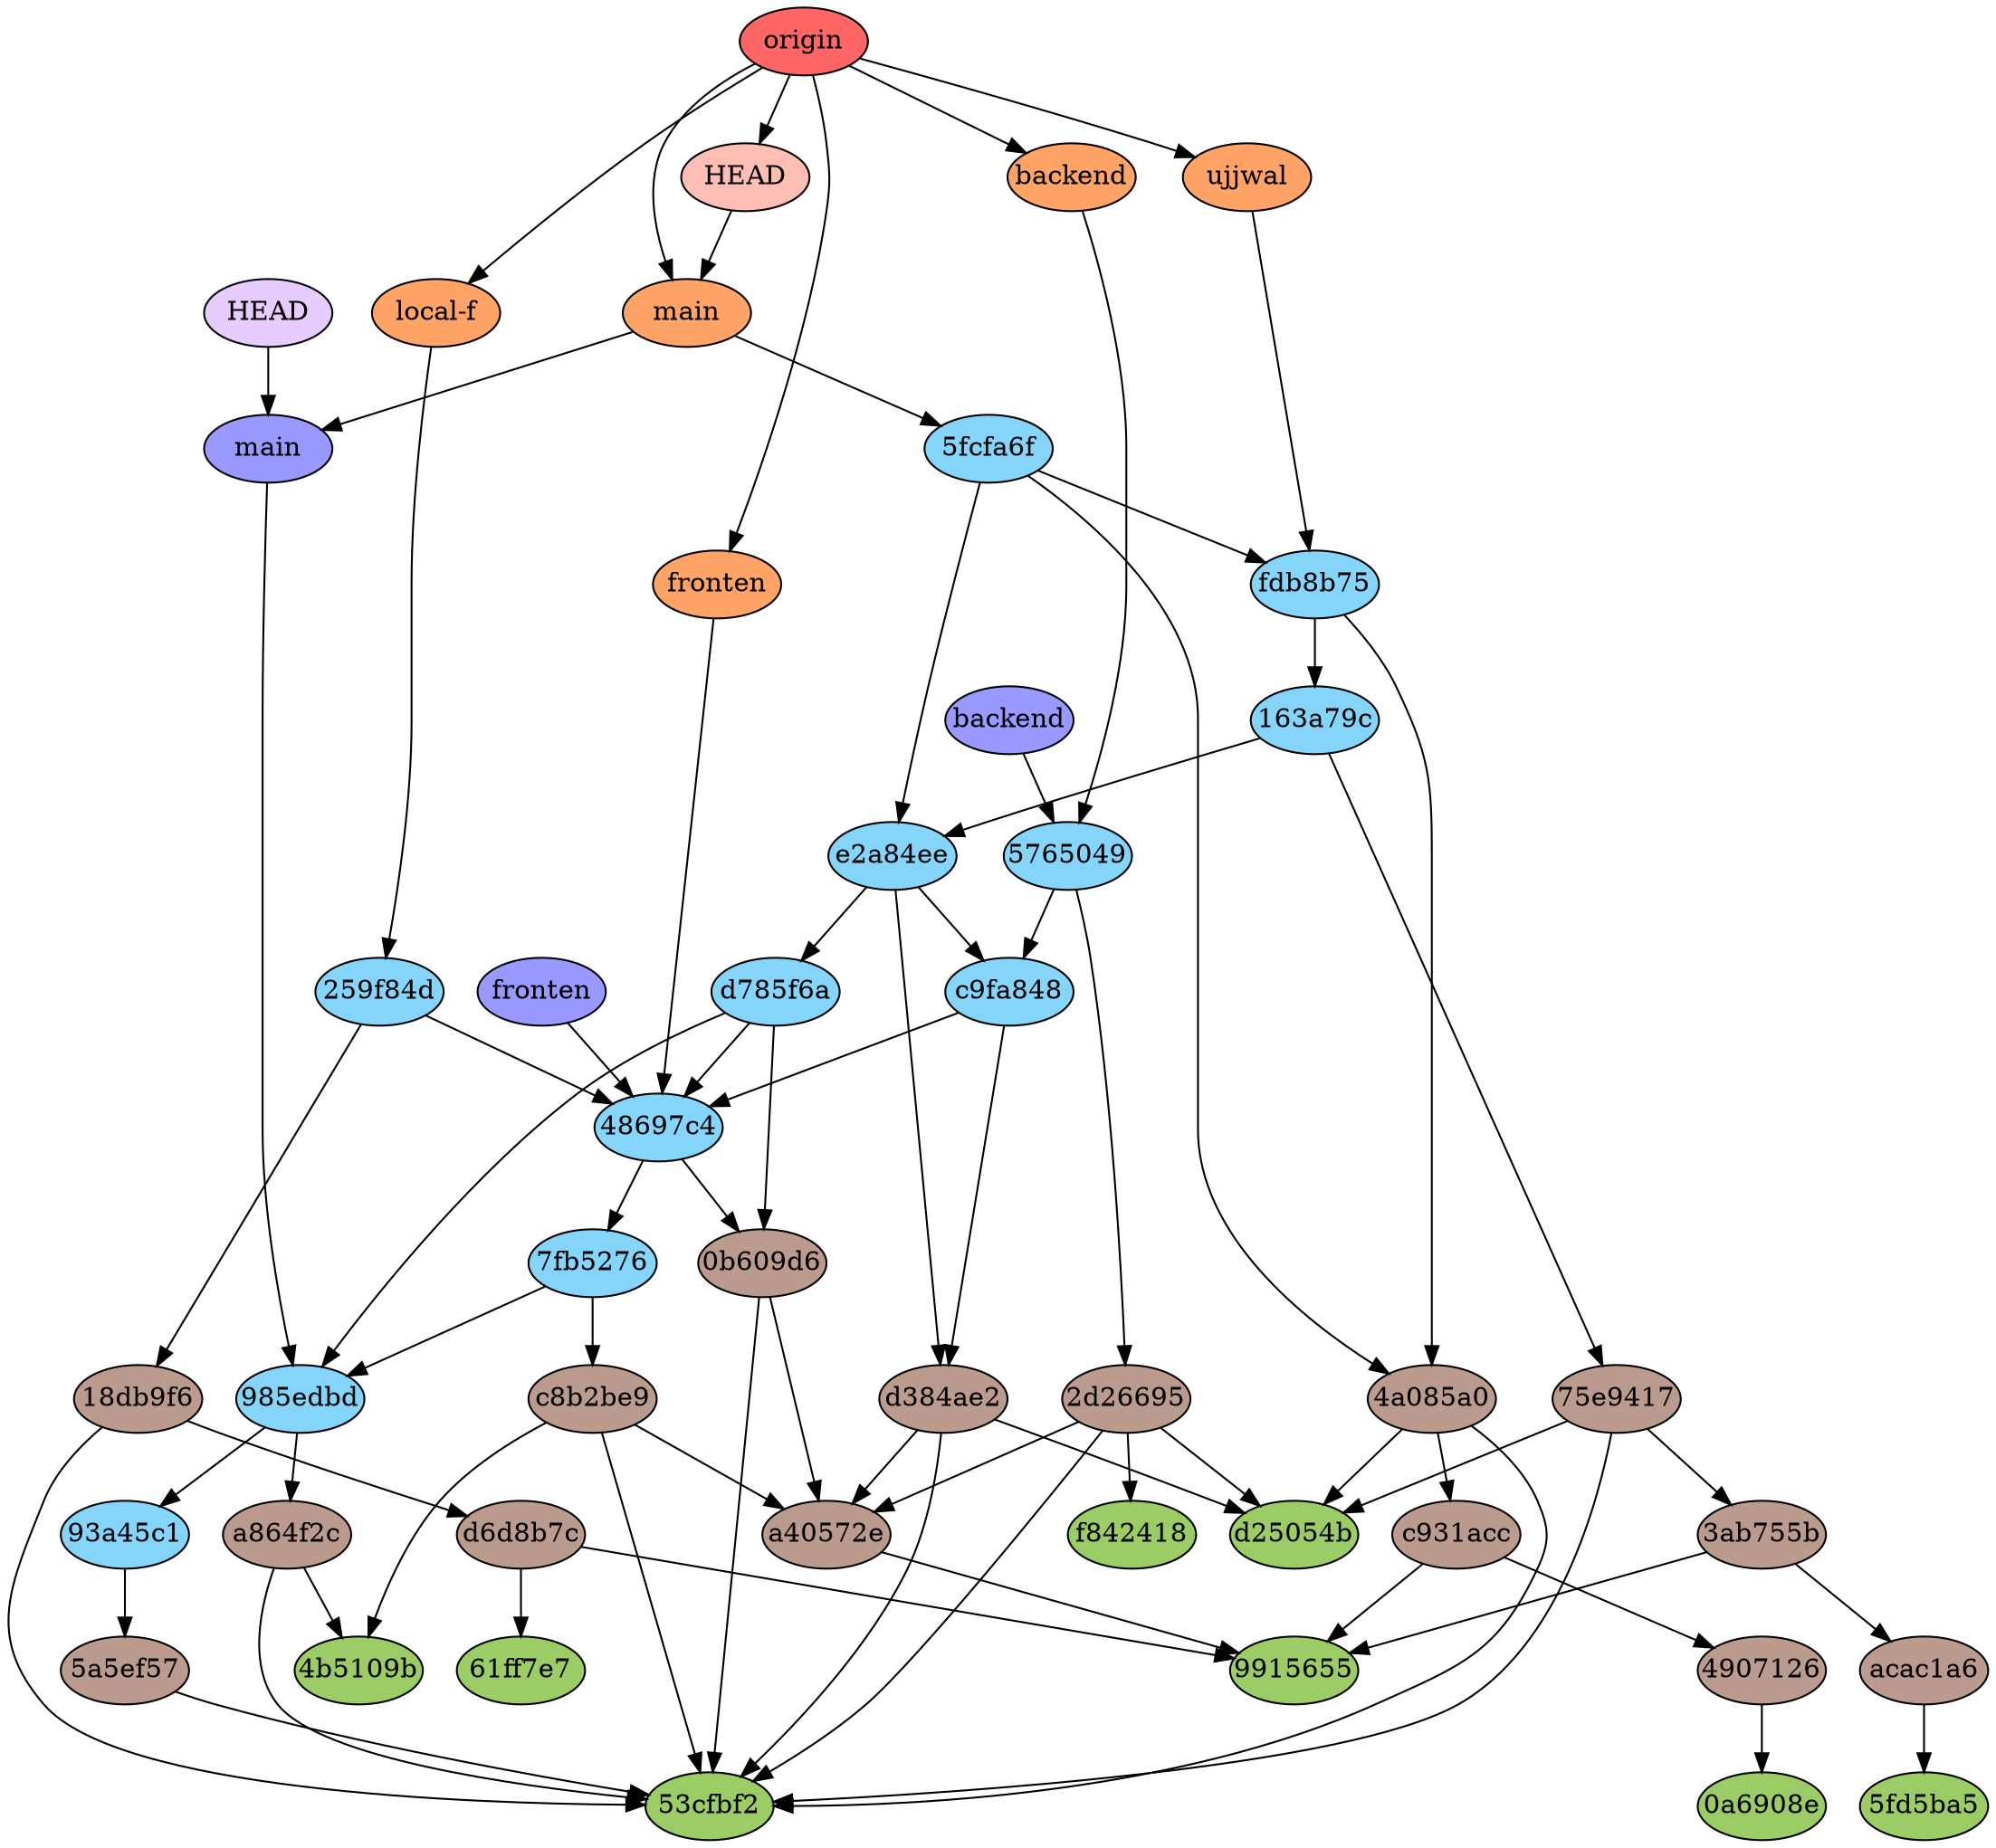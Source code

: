 digraph auto {
	graph [bgcolor=transparent]
	node [fixedsize=true style=filled width=0.95]
	"0a6908ecca68ef4f24ddb29286e2907a91732c24" [label="0a6908e" fillcolor="#9ccc66"]
	"4b5109bf6c35639b27fac9b3296e36b2dbbd22fc" [label="4b5109b" fillcolor="#9ccc66"]
	"53cfbf2c34672756060c23d980da7206b64aa4ff" [label="53cfbf2" fillcolor="#9ccc66"]
	"5fd5ba5656b8380cd388a8999fbdf62630825087" [label="5fd5ba5" fillcolor="#9ccc66"]
	"61ff7e7532006e167bf97e361e400b5fa59a1d08" [label="61ff7e7" fillcolor="#9ccc66"]
	"9915655179180e6c6ef42403d303025422b6b695" [label=9915655 fillcolor="#9ccc66"]
	d25054bb229eef007efb8f3926f9dbdb8abad77c [label=d25054b fillcolor="#9ccc66"]
	f842418bf777d322b7c6338a86f7686568a85a74 [label=f842418 fillcolor="#9ccc66"]
	"0b609d67ca3472c88d5e1183b8a0be6f942fd068" [label="0b609d6" fillcolor="#bc9b8f"]
	"0b609d67ca3472c88d5e1183b8a0be6f942fd068" -> "53cfbf2c34672756060c23d980da7206b64aa4ff"
	"0b609d67ca3472c88d5e1183b8a0be6f942fd068" -> a40572e1e0da5ff7707c486a9e0f43171e4f269c
	"18db9f6d4c1a37518293ff2432b62a73ca0a0b1a" [label="18db9f6" fillcolor="#bc9b8f"]
	"18db9f6d4c1a37518293ff2432b62a73ca0a0b1a" -> "53cfbf2c34672756060c23d980da7206b64aa4ff"
	"18db9f6d4c1a37518293ff2432b62a73ca0a0b1a" -> d6d8b7ce1a565e2e689024e77038bfd559511742
	"2d266957cfdf5989e69b1b1665c2ee2f80ea5aab" [label="2d26695" fillcolor="#bc9b8f"]
	"2d266957cfdf5989e69b1b1665c2ee2f80ea5aab" -> "53cfbf2c34672756060c23d980da7206b64aa4ff"
	"2d266957cfdf5989e69b1b1665c2ee2f80ea5aab" -> d25054bb229eef007efb8f3926f9dbdb8abad77c
	"2d266957cfdf5989e69b1b1665c2ee2f80ea5aab" -> f842418bf777d322b7c6338a86f7686568a85a74
	"2d266957cfdf5989e69b1b1665c2ee2f80ea5aab" -> a40572e1e0da5ff7707c486a9e0f43171e4f269c
	"3ab755baac6e3bdf7fadfeab780b1264e0e419d3" [label="3ab755b" fillcolor="#bc9b8f"]
	"3ab755baac6e3bdf7fadfeab780b1264e0e419d3" -> "9915655179180e6c6ef42403d303025422b6b695"
	"3ab755baac6e3bdf7fadfeab780b1264e0e419d3" -> acac1a6b3df9367559a64be917efd9757cd422ea
	"4907126eb71f79daa858c856c36ce5b3ea7ace2b" [label=4907126 fillcolor="#bc9b8f"]
	"4907126eb71f79daa858c856c36ce5b3ea7ace2b" -> "0a6908ecca68ef4f24ddb29286e2907a91732c24"
	"4a085a0b828ce3c871c81fce50198aa41119c011" [label="4a085a0" fillcolor="#bc9b8f"]
	"4a085a0b828ce3c871c81fce50198aa41119c011" -> "53cfbf2c34672756060c23d980da7206b64aa4ff"
	"4a085a0b828ce3c871c81fce50198aa41119c011" -> d25054bb229eef007efb8f3926f9dbdb8abad77c
	"4a085a0b828ce3c871c81fce50198aa41119c011" -> c931acc000dac7734a202e2970f92978ed0749f9
	"5a5ef5729b6bf8bb33bc703737f183804087229a" [label="5a5ef57" fillcolor="#bc9b8f"]
	"5a5ef5729b6bf8bb33bc703737f183804087229a" -> "53cfbf2c34672756060c23d980da7206b64aa4ff"
	"75e941775b3a089ed6315c92d72ee86cb08a83f0" [label="75e9417" fillcolor="#bc9b8f"]
	"75e941775b3a089ed6315c92d72ee86cb08a83f0" -> "53cfbf2c34672756060c23d980da7206b64aa4ff"
	"75e941775b3a089ed6315c92d72ee86cb08a83f0" -> d25054bb229eef007efb8f3926f9dbdb8abad77c
	"75e941775b3a089ed6315c92d72ee86cb08a83f0" -> "3ab755baac6e3bdf7fadfeab780b1264e0e419d3"
	a40572e1e0da5ff7707c486a9e0f43171e4f269c [label=a40572e fillcolor="#bc9b8f"]
	a40572e1e0da5ff7707c486a9e0f43171e4f269c -> "9915655179180e6c6ef42403d303025422b6b695"
	a864f2c50842ba500c0576cffaaa958f8e423064 [label=a864f2c fillcolor="#bc9b8f"]
	a864f2c50842ba500c0576cffaaa958f8e423064 -> "53cfbf2c34672756060c23d980da7206b64aa4ff"
	a864f2c50842ba500c0576cffaaa958f8e423064 -> "4b5109bf6c35639b27fac9b3296e36b2dbbd22fc"
	acac1a6b3df9367559a64be917efd9757cd422ea [label=acac1a6 fillcolor="#bc9b8f"]
	acac1a6b3df9367559a64be917efd9757cd422ea -> "5fd5ba5656b8380cd388a8999fbdf62630825087"
	c8b2be9b2a6eccdcdc099e9d8fa10cc63cd47d25 [label=c8b2be9 fillcolor="#bc9b8f"]
	c8b2be9b2a6eccdcdc099e9d8fa10cc63cd47d25 -> "53cfbf2c34672756060c23d980da7206b64aa4ff"
	c8b2be9b2a6eccdcdc099e9d8fa10cc63cd47d25 -> "4b5109bf6c35639b27fac9b3296e36b2dbbd22fc"
	c8b2be9b2a6eccdcdc099e9d8fa10cc63cd47d25 -> a40572e1e0da5ff7707c486a9e0f43171e4f269c
	c931acc000dac7734a202e2970f92978ed0749f9 [label=c931acc fillcolor="#bc9b8f"]
	c931acc000dac7734a202e2970f92978ed0749f9 -> "9915655179180e6c6ef42403d303025422b6b695"
	c931acc000dac7734a202e2970f92978ed0749f9 -> "4907126eb71f79daa858c856c36ce5b3ea7ace2b"
	d384ae260ccabe6783055bebdaaa79cc16951659 [label=d384ae2 fillcolor="#bc9b8f"]
	d384ae260ccabe6783055bebdaaa79cc16951659 -> "53cfbf2c34672756060c23d980da7206b64aa4ff"
	d384ae260ccabe6783055bebdaaa79cc16951659 -> d25054bb229eef007efb8f3926f9dbdb8abad77c
	d384ae260ccabe6783055bebdaaa79cc16951659 -> a40572e1e0da5ff7707c486a9e0f43171e4f269c
	d6d8b7ce1a565e2e689024e77038bfd559511742 [label=d6d8b7c fillcolor="#bc9b8f"]
	d6d8b7ce1a565e2e689024e77038bfd559511742 -> "61ff7e7532006e167bf97e361e400b5fa59a1d08"
	d6d8b7ce1a565e2e689024e77038bfd559511742 -> "9915655179180e6c6ef42403d303025422b6b695"
	"163a79c6af5dd5eb77230cff48ebbf12eee3dd6c" [label="163a79c" fillcolor="#85d5fa"]
	"163a79c6af5dd5eb77230cff48ebbf12eee3dd6c" -> "75e941775b3a089ed6315c92d72ee86cb08a83f0"
	"163a79c6af5dd5eb77230cff48ebbf12eee3dd6c" -> e2a84eebec36eac41cc4558d0cd8d11bc16731a9
	"259f84d1d90f5d0427494d7e6292a69310770197" [label="259f84d" fillcolor="#85d5fa"]
	"259f84d1d90f5d0427494d7e6292a69310770197" -> "18db9f6d4c1a37518293ff2432b62a73ca0a0b1a"
	"259f84d1d90f5d0427494d7e6292a69310770197" -> "48697c435a37afd31f9ef5cebb674bb4037af790"
	"48697c435a37afd31f9ef5cebb674bb4037af790" [label="48697c4" fillcolor="#85d5fa"]
	"48697c435a37afd31f9ef5cebb674bb4037af790" -> "0b609d67ca3472c88d5e1183b8a0be6f942fd068"
	"48697c435a37afd31f9ef5cebb674bb4037af790" -> "7fb52764a30dcb49d3785adba9500bcad26fc02f"
	"57650496f4cca7ccf26227a92de430461ce2c787" [label=5765049 fillcolor="#85d5fa"]
	"57650496f4cca7ccf26227a92de430461ce2c787" -> "2d266957cfdf5989e69b1b1665c2ee2f80ea5aab"
	"57650496f4cca7ccf26227a92de430461ce2c787" -> c9fa8483452e2c68534f6b1ce24078223d2094ec
	"5fcfa6f4d3b6d47f25aa2a289cf0a287261f5f37" [label="5fcfa6f" fillcolor="#85d5fa"]
	"5fcfa6f4d3b6d47f25aa2a289cf0a287261f5f37" -> "4a085a0b828ce3c871c81fce50198aa41119c011"
	"5fcfa6f4d3b6d47f25aa2a289cf0a287261f5f37" -> e2a84eebec36eac41cc4558d0cd8d11bc16731a9
	"5fcfa6f4d3b6d47f25aa2a289cf0a287261f5f37" -> fdb8b75d5a714a2b6e8f33a843255262adab3ed4
	"7fb52764a30dcb49d3785adba9500bcad26fc02f" [label="7fb5276" fillcolor="#85d5fa"]
	"7fb52764a30dcb49d3785adba9500bcad26fc02f" -> c8b2be9b2a6eccdcdc099e9d8fa10cc63cd47d25
	"7fb52764a30dcb49d3785adba9500bcad26fc02f" -> "985edbd8552477a6d66c120c2d8cb2fd18ba0008"
	"93a45c17f3d64dd714c2343642c927b71da2e560" [label="93a45c1" fillcolor="#85d5fa"]
	"93a45c17f3d64dd714c2343642c927b71da2e560" -> "5a5ef5729b6bf8bb33bc703737f183804087229a"
	"985edbd8552477a6d66c120c2d8cb2fd18ba0008" [label="985edbd" fillcolor="#85d5fa"]
	"985edbd8552477a6d66c120c2d8cb2fd18ba0008" -> a864f2c50842ba500c0576cffaaa958f8e423064
	"985edbd8552477a6d66c120c2d8cb2fd18ba0008" -> "93a45c17f3d64dd714c2343642c927b71da2e560"
	c9fa8483452e2c68534f6b1ce24078223d2094ec [label=c9fa848 fillcolor="#85d5fa"]
	c9fa8483452e2c68534f6b1ce24078223d2094ec -> d384ae260ccabe6783055bebdaaa79cc16951659
	c9fa8483452e2c68534f6b1ce24078223d2094ec -> "48697c435a37afd31f9ef5cebb674bb4037af790"
	d785f6a4e8f0fc7d787a4d747513c93a77f10343 [label=d785f6a fillcolor="#85d5fa"]
	d785f6a4e8f0fc7d787a4d747513c93a77f10343 -> "0b609d67ca3472c88d5e1183b8a0be6f942fd068"
	d785f6a4e8f0fc7d787a4d747513c93a77f10343 -> "985edbd8552477a6d66c120c2d8cb2fd18ba0008"
	d785f6a4e8f0fc7d787a4d747513c93a77f10343 -> "48697c435a37afd31f9ef5cebb674bb4037af790"
	e2a84eebec36eac41cc4558d0cd8d11bc16731a9 [label=e2a84ee fillcolor="#85d5fa"]
	e2a84eebec36eac41cc4558d0cd8d11bc16731a9 -> d384ae260ccabe6783055bebdaaa79cc16951659
	e2a84eebec36eac41cc4558d0cd8d11bc16731a9 -> d785f6a4e8f0fc7d787a4d747513c93a77f10343
	e2a84eebec36eac41cc4558d0cd8d11bc16731a9 -> c9fa8483452e2c68534f6b1ce24078223d2094ec
	fdb8b75d5a714a2b6e8f33a843255262adab3ed4 [label=fdb8b75 fillcolor="#85d5fa"]
	fdb8b75d5a714a2b6e8f33a843255262adab3ed4 -> "4a085a0b828ce3c871c81fce50198aa41119c011"
	fdb8b75d5a714a2b6e8f33a843255262adab3ed4 -> "163a79c6af5dd5eb77230cff48ebbf12eee3dd6c"
	backend [label=backend fillcolor="#9999ff"]
	backend -> "57650496f4cca7ccf26227a92de430461ce2c787"
	frontend [label=fronten fillcolor="#9999ff"]
	frontend -> "48697c435a37afd31f9ef5cebb674bb4037af790"
	main [label=main fillcolor="#9999ff"]
	main -> "985edbd8552477a6d66c120c2d8cb2fd18ba0008"
	HEAD [label=HEAD fillcolor="#e6ccff"]
	HEAD -> main
	"origin/backend" [label=backend fillcolor="#ffa366"]
	"origin/backend" -> "57650496f4cca7ccf26227a92de430461ce2c787"
	"origin/frontend" [label=fronten fillcolor="#ffa366"]
	"origin/frontend" -> "48697c435a37afd31f9ef5cebb674bb4037af790"
	"origin/local-frontend" [label="local-f" fillcolor="#ffa366"]
	"origin/local-frontend" -> "259f84d1d90f5d0427494d7e6292a69310770197"
	"origin/main" [label=main fillcolor="#ffa366"]
	"origin/main" -> "5fcfa6f4d3b6d47f25aa2a289cf0a287261f5f37"
	"origin/ujjwal" [label=ujjwal fillcolor="#ffa366"]
	"origin/ujjwal" -> fdb8b75d5a714a2b6e8f33a843255262adab3ed4
	"origin/HEAD" [label=HEAD fillcolor="#ffbeb3"]
	"origin/HEAD" -> "origin/main"
	origin [label=origin fillcolor="#ff6666"]
	origin -> "origin/backend"
	origin -> "origin/frontend"
	origin -> "origin/local-frontend"
	origin -> "origin/main"
	origin -> "origin/ujjwal"
	origin -> "origin/HEAD"
	"origin/main" -> main
}
